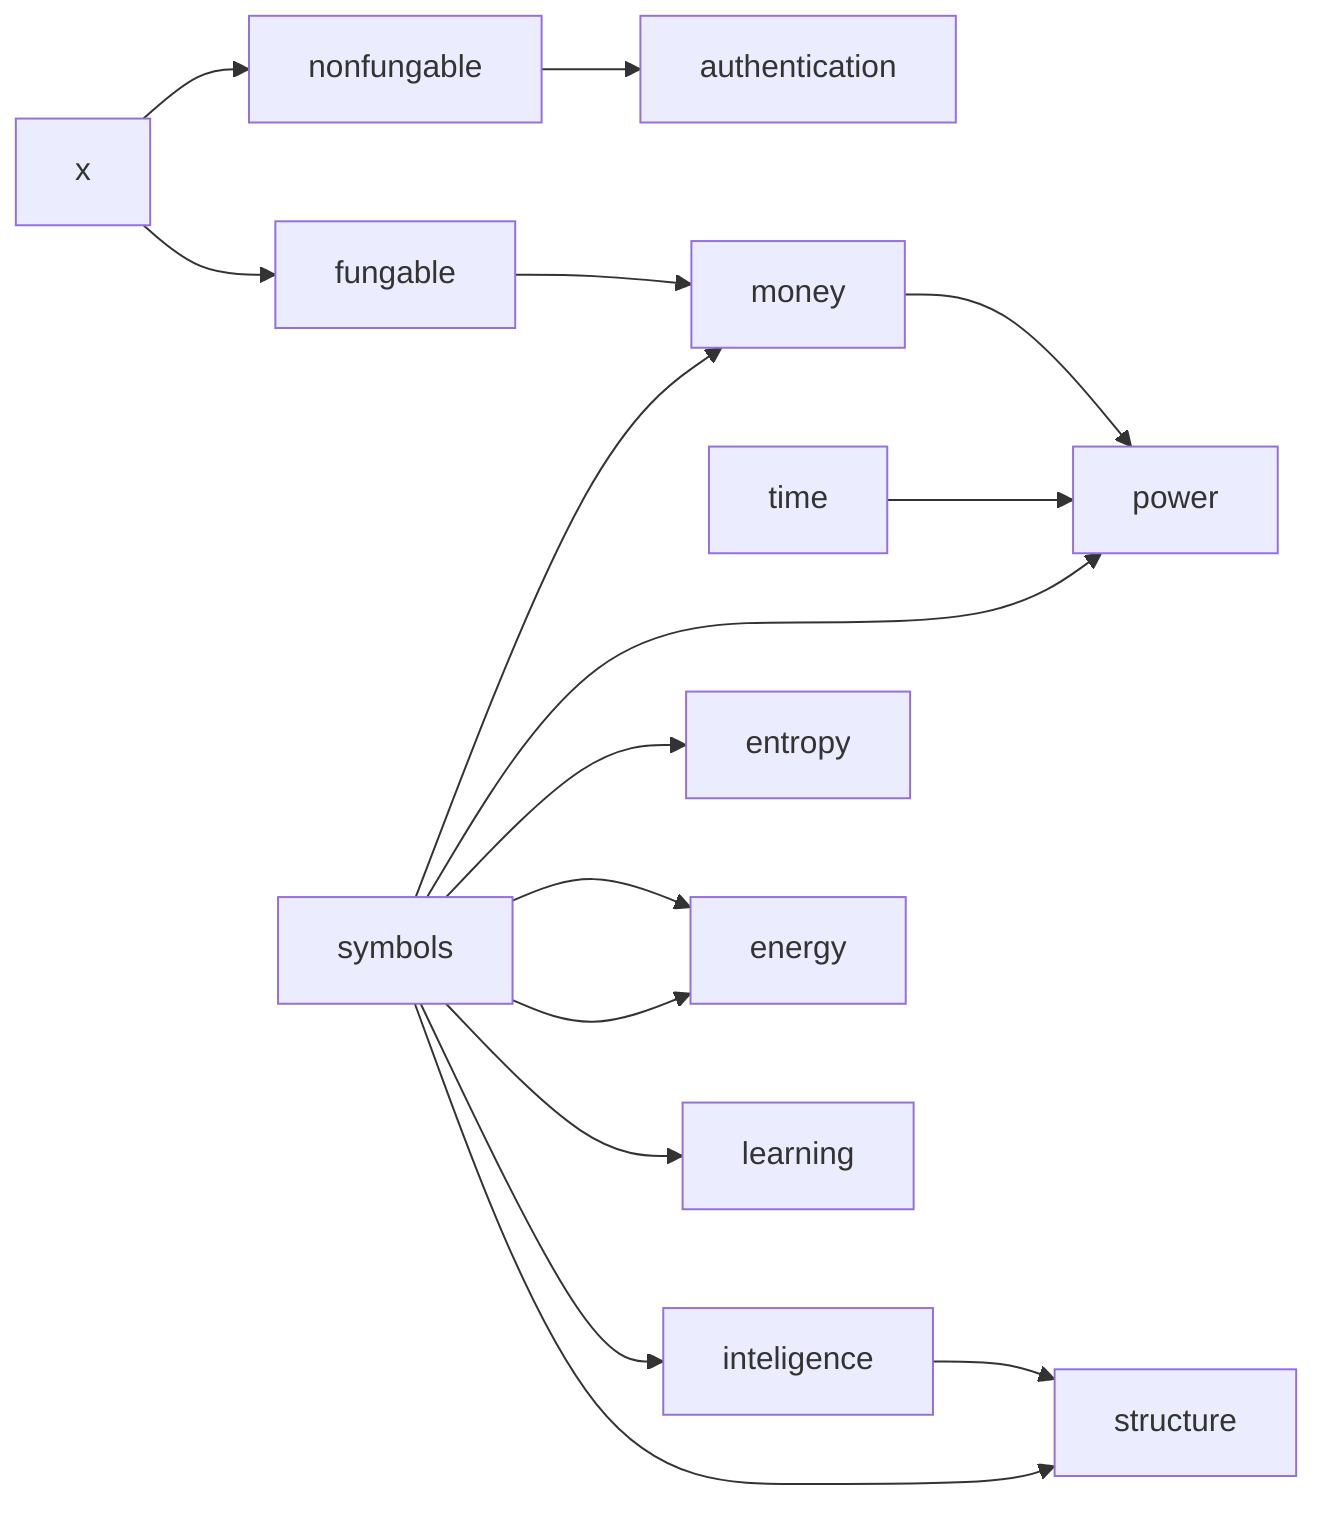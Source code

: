 graph LR

x --> fungable
x --> nonfungable
nonfungable --> authentication
fungable --> money
money --> power
time --> power
inteligence -->structure


symbols --> structure
symbols --> inteligence
symbols --> entropy 
symbols --> energy 
symbols --> power 
symbols --> money
symbols --> learning
symbols --> energy
